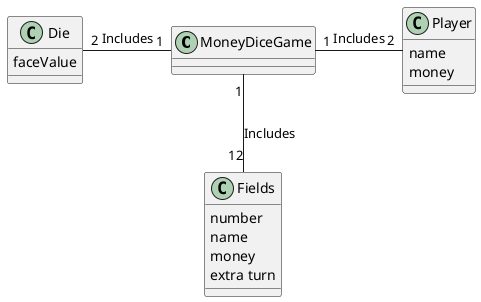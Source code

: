 @startuml
'https://plantuml.com/class-diagram

class MoneyDiceGame {
}

class Die {
    faceValue
}

class Player {
    name
    money
}
class Fields{
    number
    name
    money
    extra turn
}

MoneyDiceGame "1" -r "2" Player : Includes
MoneyDiceGame "1" -l "2" Die : Includes
MoneyDiceGame "1" -- "12" Fields : Includes

@enduml